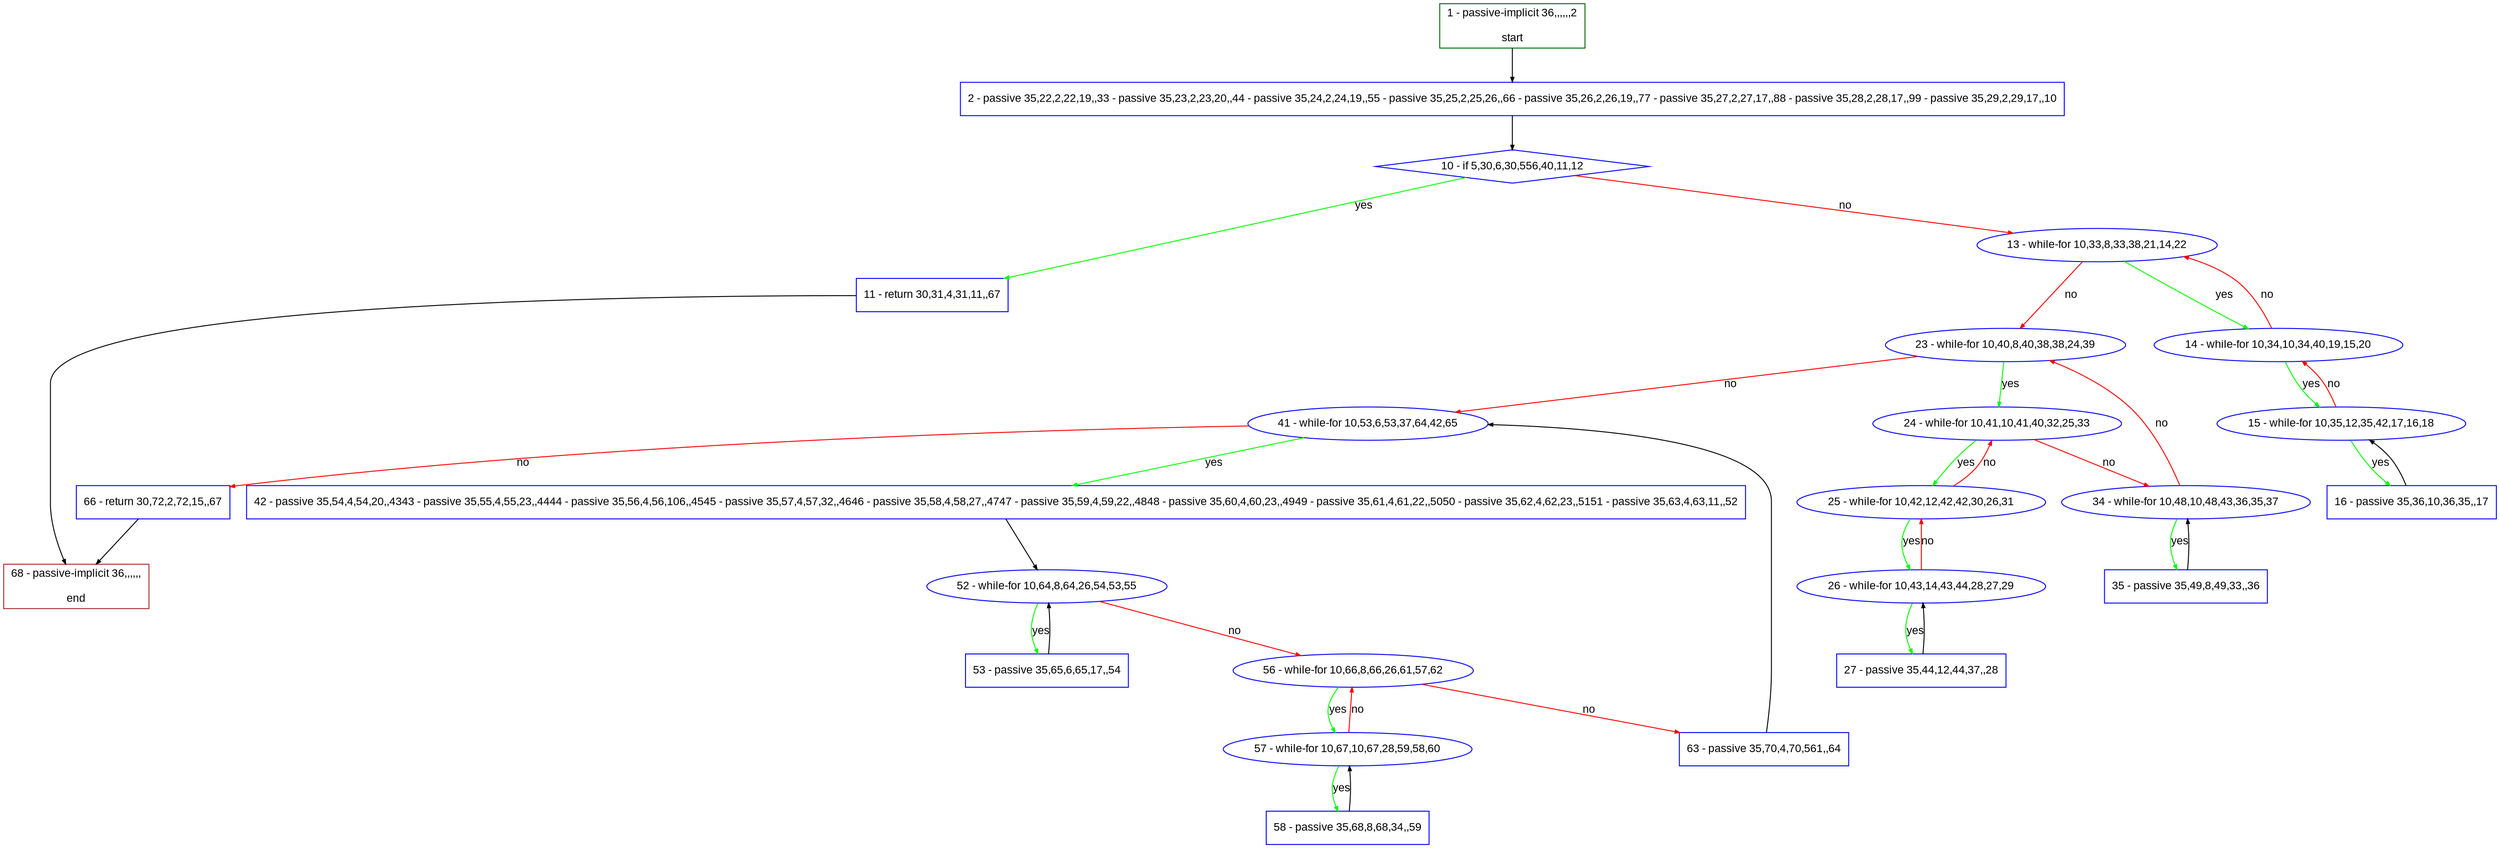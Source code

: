 digraph "" {
  graph [pack="true", label="", fontsize="12", packmode="clust", fontname="Arial", fillcolor="#FFFFCC", bgcolor="white", style="rounded,filled", compound="true"];
  node [node_initialized="no", label="", color="grey", fontsize="12", fillcolor="white", fontname="Arial", style="filled", shape="rectangle", compound="true", fixedsize="false"];
  edge [fontcolor="black", arrowhead="normal", arrowtail="none", arrowsize="0.5", ltail="", label="", color="black", fontsize="12", lhead="", fontname="Arial", dir="forward", compound="true"];
  __N1 [label="2 - passive 35,22,2,22,19,,33 - passive 35,23,2,23,20,,44 - passive 35,24,2,24,19,,55 - passive 35,25,2,25,26,,66 - passive 35,26,2,26,19,,77 - passive 35,27,2,27,17,,88 - passive 35,28,2,28,17,,99 - passive 35,29,2,29,17,,10", color="#0000ff", fillcolor="#ffffff", style="filled", shape="box"];
  __N2 [label="1 - passive-implicit 36,,,,,,2\n\nstart", color="#006400", fillcolor="#ffffff", style="filled", shape="box"];
  __N3 [label="10 - if 5,30,6,30,556,40,11,12", color="#0000ff", fillcolor="#ffffff", style="filled", shape="diamond"];
  __N4 [label="11 - return 30,31,4,31,11,,67", color="#0000ff", fillcolor="#ffffff", style="filled", shape="box"];
  __N5 [label="13 - while-for 10,33,8,33,38,21,14,22", color="#0000ff", fillcolor="#ffffff", style="filled", shape="oval"];
  __N6 [label="68 - passive-implicit 36,,,,,,\n\nend", color="#a52a2a", fillcolor="#ffffff", style="filled", shape="box"];
  __N7 [label="14 - while-for 10,34,10,34,40,19,15,20", color="#0000ff", fillcolor="#ffffff", style="filled", shape="oval"];
  __N8 [label="23 - while-for 10,40,8,40,38,38,24,39", color="#0000ff", fillcolor="#ffffff", style="filled", shape="oval"];
  __N9 [label="15 - while-for 10,35,12,35,42,17,16,18", color="#0000ff", fillcolor="#ffffff", style="filled", shape="oval"];
  __N10 [label="16 - passive 35,36,10,36,35,,17", color="#0000ff", fillcolor="#ffffff", style="filled", shape="box"];
  __N11 [label="24 - while-for 10,41,10,41,40,32,25,33", color="#0000ff", fillcolor="#ffffff", style="filled", shape="oval"];
  __N12 [label="41 - while-for 10,53,6,53,37,64,42,65", color="#0000ff", fillcolor="#ffffff", style="filled", shape="oval"];
  __N13 [label="25 - while-for 10,42,12,42,42,30,26,31", color="#0000ff", fillcolor="#ffffff", style="filled", shape="oval"];
  __N14 [label="34 - while-for 10,48,10,48,43,36,35,37", color="#0000ff", fillcolor="#ffffff", style="filled", shape="oval"];
  __N15 [label="26 - while-for 10,43,14,43,44,28,27,29", color="#0000ff", fillcolor="#ffffff", style="filled", shape="oval"];
  __N16 [label="27 - passive 35,44,12,44,37,,28", color="#0000ff", fillcolor="#ffffff", style="filled", shape="box"];
  __N17 [label="35 - passive 35,49,8,49,33,,36", color="#0000ff", fillcolor="#ffffff", style="filled", shape="box"];
  __N18 [label="42 - passive 35,54,4,54,20,,4343 - passive 35,55,4,55,23,,4444 - passive 35,56,4,56,106,,4545 - passive 35,57,4,57,32,,4646 - passive 35,58,4,58,27,,4747 - passive 35,59,4,59,22,,4848 - passive 35,60,4,60,23,,4949 - passive 35,61,4,61,22,,5050 - passive 35,62,4,62,23,,5151 - passive 35,63,4,63,11,,52", color="#0000ff", fillcolor="#ffffff", style="filled", shape="box"];
  __N19 [label="66 - return 30,72,2,72,15,,67", color="#0000ff", fillcolor="#ffffff", style="filled", shape="box"];
  __N20 [label="52 - while-for 10,64,8,64,26,54,53,55", color="#0000ff", fillcolor="#ffffff", style="filled", shape="oval"];
  __N21 [label="53 - passive 35,65,6,65,17,,54", color="#0000ff", fillcolor="#ffffff", style="filled", shape="box"];
  __N22 [label="56 - while-for 10,66,8,66,26,61,57,62", color="#0000ff", fillcolor="#ffffff", style="filled", shape="oval"];
  __N23 [label="57 - while-for 10,67,10,67,28,59,58,60", color="#0000ff", fillcolor="#ffffff", style="filled", shape="oval"];
  __N24 [label="63 - passive 35,70,4,70,561,,64", color="#0000ff", fillcolor="#ffffff", style="filled", shape="box"];
  __N25 [label="58 - passive 35,68,8,68,34,,59", color="#0000ff", fillcolor="#ffffff", style="filled", shape="box"];
  __N2 -> __N1 [arrowhead="normal", arrowtail="none", color="#000000", label="", dir="forward"];
  __N1 -> __N3 [arrowhead="normal", arrowtail="none", color="#000000", label="", dir="forward"];
  __N3 -> __N4 [arrowhead="normal", arrowtail="none", color="#00ff00", label="yes", dir="forward"];
  __N3 -> __N5 [arrowhead="normal", arrowtail="none", color="#ff0000", label="no", dir="forward"];
  __N4 -> __N6 [arrowhead="normal", arrowtail="none", color="#000000", label="", dir="forward"];
  __N5 -> __N7 [arrowhead="normal", arrowtail="none", color="#00ff00", label="yes", dir="forward"];
  __N7 -> __N5 [arrowhead="normal", arrowtail="none", color="#ff0000", label="no", dir="forward"];
  __N5 -> __N8 [arrowhead="normal", arrowtail="none", color="#ff0000", label="no", dir="forward"];
  __N7 -> __N9 [arrowhead="normal", arrowtail="none", color="#00ff00", label="yes", dir="forward"];
  __N9 -> __N7 [arrowhead="normal", arrowtail="none", color="#ff0000", label="no", dir="forward"];
  __N9 -> __N10 [arrowhead="normal", arrowtail="none", color="#00ff00", label="yes", dir="forward"];
  __N10 -> __N9 [arrowhead="normal", arrowtail="none", color="#000000", label="", dir="forward"];
  __N8 -> __N11 [arrowhead="normal", arrowtail="none", color="#00ff00", label="yes", dir="forward"];
  __N8 -> __N12 [arrowhead="normal", arrowtail="none", color="#ff0000", label="no", dir="forward"];
  __N11 -> __N13 [arrowhead="normal", arrowtail="none", color="#00ff00", label="yes", dir="forward"];
  __N13 -> __N11 [arrowhead="normal", arrowtail="none", color="#ff0000", label="no", dir="forward"];
  __N11 -> __N14 [arrowhead="normal", arrowtail="none", color="#ff0000", label="no", dir="forward"];
  __N13 -> __N15 [arrowhead="normal", arrowtail="none", color="#00ff00", label="yes", dir="forward"];
  __N15 -> __N13 [arrowhead="normal", arrowtail="none", color="#ff0000", label="no", dir="forward"];
  __N15 -> __N16 [arrowhead="normal", arrowtail="none", color="#00ff00", label="yes", dir="forward"];
  __N16 -> __N15 [arrowhead="normal", arrowtail="none", color="#000000", label="", dir="forward"];
  __N14 -> __N8 [arrowhead="normal", arrowtail="none", color="#ff0000", label="no", dir="forward"];
  __N14 -> __N17 [arrowhead="normal", arrowtail="none", color="#00ff00", label="yes", dir="forward"];
  __N17 -> __N14 [arrowhead="normal", arrowtail="none", color="#000000", label="", dir="forward"];
  __N12 -> __N18 [arrowhead="normal", arrowtail="none", color="#00ff00", label="yes", dir="forward"];
  __N12 -> __N19 [arrowhead="normal", arrowtail="none", color="#ff0000", label="no", dir="forward"];
  __N18 -> __N20 [arrowhead="normal", arrowtail="none", color="#000000", label="", dir="forward"];
  __N20 -> __N21 [arrowhead="normal", arrowtail="none", color="#00ff00", label="yes", dir="forward"];
  __N21 -> __N20 [arrowhead="normal", arrowtail="none", color="#000000", label="", dir="forward"];
  __N20 -> __N22 [arrowhead="normal", arrowtail="none", color="#ff0000", label="no", dir="forward"];
  __N22 -> __N23 [arrowhead="normal", arrowtail="none", color="#00ff00", label="yes", dir="forward"];
  __N23 -> __N22 [arrowhead="normal", arrowtail="none", color="#ff0000", label="no", dir="forward"];
  __N22 -> __N24 [arrowhead="normal", arrowtail="none", color="#ff0000", label="no", dir="forward"];
  __N23 -> __N25 [arrowhead="normal", arrowtail="none", color="#00ff00", label="yes", dir="forward"];
  __N25 -> __N23 [arrowhead="normal", arrowtail="none", color="#000000", label="", dir="forward"];
  __N24 -> __N12 [arrowhead="normal", arrowtail="none", color="#000000", label="", dir="forward"];
  __N19 -> __N6 [arrowhead="normal", arrowtail="none", color="#000000", label="", dir="forward"];
}
